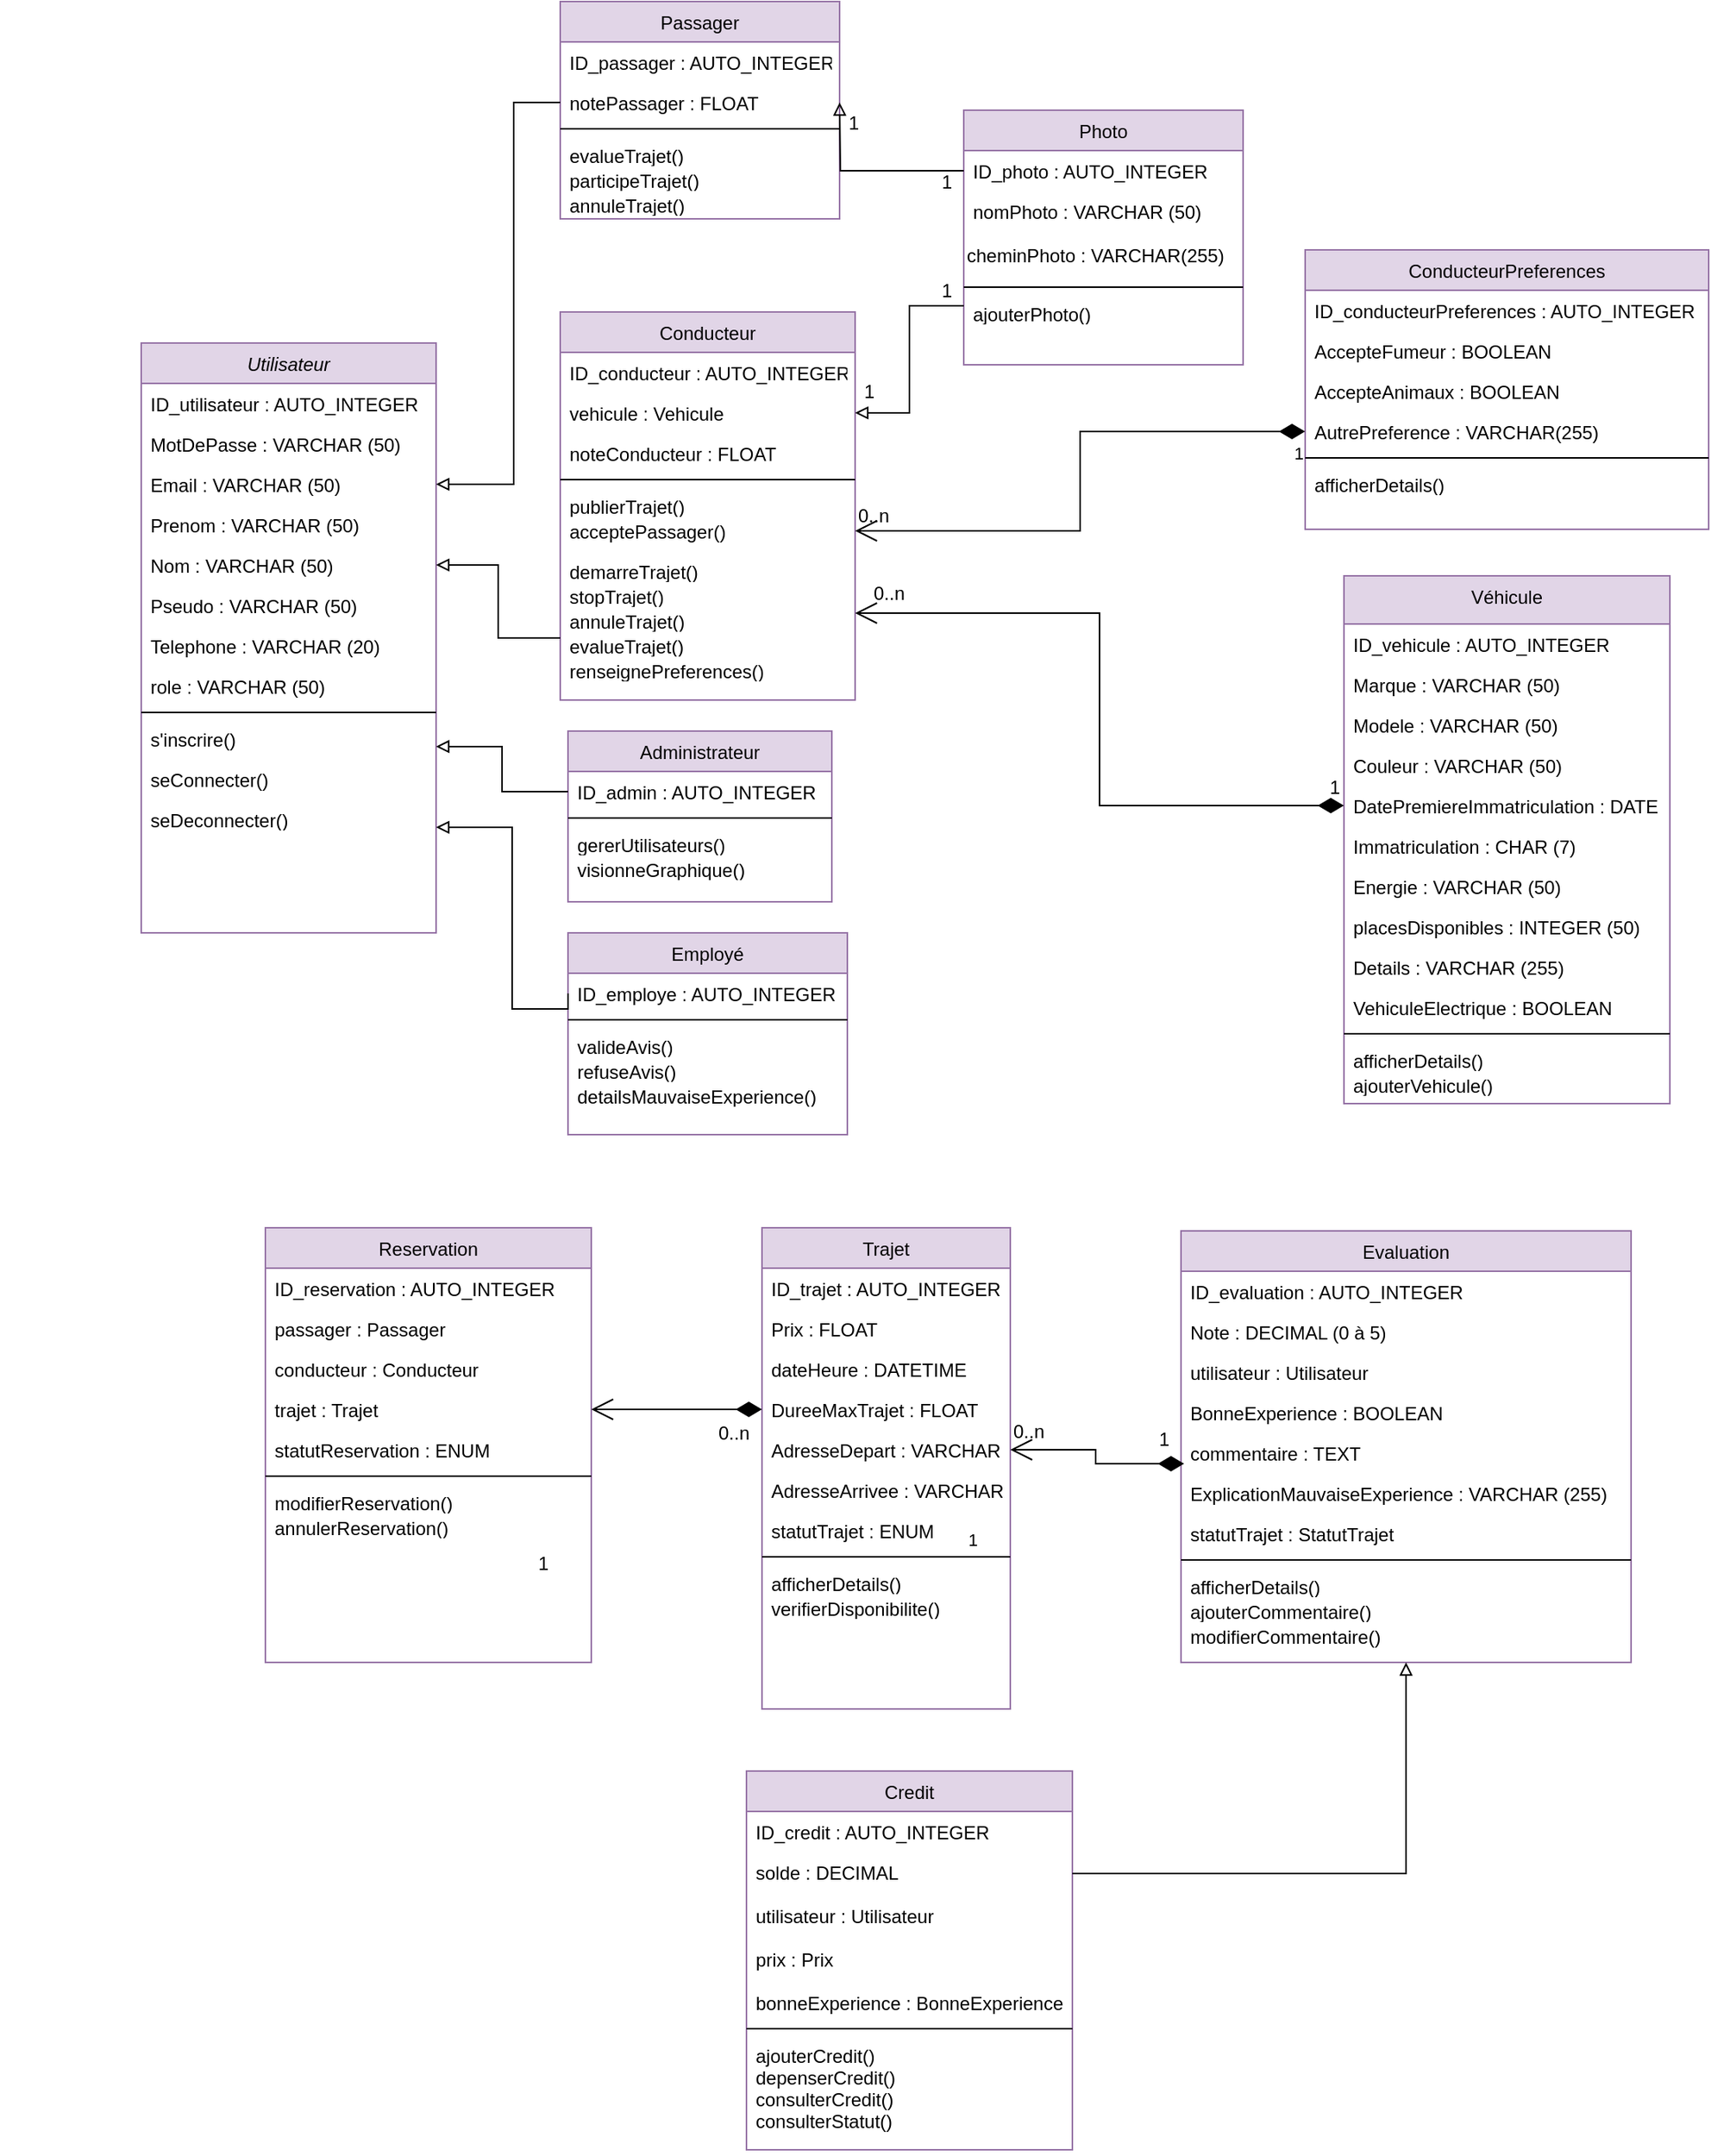 <mxfile version="24.8.4">
  <diagram id="C5RBs43oDa-KdzZeNtuy" name="Page-1">
    <mxGraphModel dx="2295" dy="983" grid="1" gridSize="10" guides="1" tooltips="1" connect="1" arrows="1" fold="1" page="1" pageScale="1" pageWidth="827" pageHeight="1169" math="0" shadow="0">
      <root>
        <mxCell id="WIyWlLk6GJQsqaUBKTNV-0" />
        <mxCell id="WIyWlLk6GJQsqaUBKTNV-1" parent="WIyWlLk6GJQsqaUBKTNV-0" />
        <mxCell id="QF7G1RrjF4Ieo6e-auzy-0" value="Utilisateur" style="swimlane;fontStyle=2;align=center;verticalAlign=top;childLayout=stackLayout;horizontal=1;startSize=26;horizontalStack=0;resizeParent=1;resizeLast=0;collapsible=1;marginBottom=0;rounded=0;shadow=0;strokeWidth=1;labelBackgroundColor=none;labelBorderColor=none;fillColor=#e1d5e7;strokeColor=#9673a6;" parent="WIyWlLk6GJQsqaUBKTNV-1" vertex="1">
          <mxGeometry x="30" y="350" width="190" height="380" as="geometry">
            <mxRectangle x="230" y="140" width="160" height="26" as="alternateBounds" />
          </mxGeometry>
        </mxCell>
        <mxCell id="QF7G1RrjF4Ieo6e-auzy-1" value="ID_utilisateur : AUTO_INTEGER" style="text;align=left;verticalAlign=top;spacingLeft=4;spacingRight=4;overflow=hidden;rotatable=0;points=[[0,0.5],[1,0.5]];portConstraint=eastwest;labelBackgroundColor=none;labelBorderColor=none;" parent="QF7G1RrjF4Ieo6e-auzy-0" vertex="1">
          <mxGeometry y="26" width="190" height="26" as="geometry" />
        </mxCell>
        <mxCell id="QF7G1RrjF4Ieo6e-auzy-2" value="MotDePasse : VARCHAR (50)" style="text;align=left;verticalAlign=top;spacingLeft=4;spacingRight=4;overflow=hidden;rotatable=0;points=[[0,0.5],[1,0.5]];portConstraint=eastwest;rounded=0;shadow=0;html=0;labelBackgroundColor=none;labelBorderColor=none;" parent="QF7G1RrjF4Ieo6e-auzy-0" vertex="1">
          <mxGeometry y="52" width="190" height="26" as="geometry" />
        </mxCell>
        <mxCell id="QF7G1RrjF4Ieo6e-auzy-3" value="Email : VARCHAR (50)" style="text;align=left;verticalAlign=top;spacingLeft=4;spacingRight=4;overflow=hidden;rotatable=0;points=[[0,0.5],[1,0.5]];portConstraint=eastwest;rounded=0;shadow=0;html=0;labelBackgroundColor=none;labelBorderColor=none;" parent="QF7G1RrjF4Ieo6e-auzy-0" vertex="1">
          <mxGeometry y="78" width="190" height="26" as="geometry" />
        </mxCell>
        <mxCell id="QF7G1RrjF4Ieo6e-auzy-4" value="Prenom : VARCHAR (50)" style="text;align=left;verticalAlign=top;spacingLeft=4;spacingRight=4;overflow=hidden;rotatable=0;points=[[0,0.5],[1,0.5]];portConstraint=eastwest;rounded=0;shadow=0;html=0;labelBackgroundColor=none;labelBorderColor=none;" parent="QF7G1RrjF4Ieo6e-auzy-0" vertex="1">
          <mxGeometry y="104" width="190" height="26" as="geometry" />
        </mxCell>
        <mxCell id="QF7G1RrjF4Ieo6e-auzy-5" value="Nom : VARCHAR (50)" style="text;align=left;verticalAlign=top;spacingLeft=4;spacingRight=4;overflow=hidden;rotatable=0;points=[[0,0.5],[1,0.5]];portConstraint=eastwest;rounded=0;shadow=0;html=0;labelBackgroundColor=none;labelBorderColor=none;" parent="QF7G1RrjF4Ieo6e-auzy-0" vertex="1">
          <mxGeometry y="130" width="190" height="26" as="geometry" />
        </mxCell>
        <mxCell id="QF7G1RrjF4Ieo6e-auzy-6" value="Pseudo : VARCHAR (50)" style="text;align=left;verticalAlign=top;spacingLeft=4;spacingRight=4;overflow=hidden;rotatable=0;points=[[0,0.5],[1,0.5]];portConstraint=eastwest;rounded=0;shadow=0;html=0;labelBackgroundColor=none;labelBorderColor=none;" parent="QF7G1RrjF4Ieo6e-auzy-0" vertex="1">
          <mxGeometry y="156" width="190" height="26" as="geometry" />
        </mxCell>
        <mxCell id="QF7G1RrjF4Ieo6e-auzy-7" value="Telephone : VARCHAR (20)" style="text;align=left;verticalAlign=top;spacingLeft=4;spacingRight=4;overflow=hidden;rotatable=0;points=[[0,0.5],[1,0.5]];portConstraint=eastwest;rounded=0;shadow=0;html=0;labelBackgroundColor=none;labelBorderColor=none;" parent="QF7G1RrjF4Ieo6e-auzy-0" vertex="1">
          <mxGeometry y="182" width="190" height="26" as="geometry" />
        </mxCell>
        <mxCell id="QF7G1RrjF4Ieo6e-auzy-11" value="role : VARCHAR (50) " style="text;align=left;verticalAlign=top;spacingLeft=4;spacingRight=4;overflow=hidden;rotatable=0;points=[[0,0.5],[1,0.5]];portConstraint=eastwest;rounded=0;shadow=0;html=0;labelBackgroundColor=none;labelBorderColor=none;" parent="QF7G1RrjF4Ieo6e-auzy-0" vertex="1">
          <mxGeometry y="208" width="190" height="26" as="geometry" />
        </mxCell>
        <mxCell id="QF7G1RrjF4Ieo6e-auzy-13" value="" style="line;html=1;strokeWidth=1;align=left;verticalAlign=middle;spacingTop=-1;spacingLeft=3;spacingRight=3;rotatable=0;labelPosition=right;points=[];portConstraint=eastwest;labelBackgroundColor=none;labelBorderColor=none;" parent="QF7G1RrjF4Ieo6e-auzy-0" vertex="1">
          <mxGeometry y="234" width="190" height="8" as="geometry" />
        </mxCell>
        <mxCell id="QF7G1RrjF4Ieo6e-auzy-14" value="s&#39;inscrire()" style="text;align=left;verticalAlign=top;spacingLeft=4;spacingRight=4;overflow=hidden;rotatable=0;points=[[0,0.5],[1,0.5]];portConstraint=eastwest;rounded=0;shadow=0;html=0;labelBackgroundColor=none;labelBorderColor=none;" parent="QF7G1RrjF4Ieo6e-auzy-0" vertex="1">
          <mxGeometry y="242" width="190" height="26" as="geometry" />
        </mxCell>
        <mxCell id="QF7G1RrjF4Ieo6e-auzy-15" value="seConnecter()" style="text;align=left;verticalAlign=top;spacingLeft=4;spacingRight=4;overflow=hidden;rotatable=0;points=[[0,0.5],[1,0.5]];portConstraint=eastwest;rounded=0;shadow=0;html=0;labelBackgroundColor=none;labelBorderColor=none;" parent="QF7G1RrjF4Ieo6e-auzy-0" vertex="1">
          <mxGeometry y="268" width="190" height="26" as="geometry" />
        </mxCell>
        <mxCell id="QF7G1RrjF4Ieo6e-auzy-16" value="seDeconnecter()" style="text;align=left;verticalAlign=top;spacingLeft=4;spacingRight=4;overflow=hidden;rotatable=0;points=[[0,0.5],[1,0.5]];portConstraint=eastwest;rounded=0;shadow=0;html=0;labelBackgroundColor=none;labelBorderColor=none;" parent="QF7G1RrjF4Ieo6e-auzy-0" vertex="1">
          <mxGeometry y="294" width="190" height="16" as="geometry" />
        </mxCell>
        <mxCell id="QF7G1RrjF4Ieo6e-auzy-18" value="ConducteurPreferences" style="swimlane;fontStyle=0;align=center;verticalAlign=top;childLayout=stackLayout;horizontal=1;startSize=26;horizontalStack=0;resizeParent=1;resizeLast=0;collapsible=1;marginBottom=0;rounded=0;shadow=0;strokeWidth=1;labelBackgroundColor=none;labelBorderColor=none;fillColor=#e1d5e7;strokeColor=#9673a6;" parent="WIyWlLk6GJQsqaUBKTNV-1" vertex="1">
          <mxGeometry x="780" y="290" width="260" height="180" as="geometry">
            <mxRectangle x="130" y="380" width="160" height="26" as="alternateBounds" />
          </mxGeometry>
        </mxCell>
        <mxCell id="QF7G1RrjF4Ieo6e-auzy-19" value="ID_conducteurPreferences : AUTO_INTEGER" style="text;align=left;verticalAlign=top;spacingLeft=4;spacingRight=4;overflow=hidden;rotatable=0;points=[[0,0.5],[1,0.5]];portConstraint=eastwest;labelBackgroundColor=none;labelBorderColor=none;" parent="QF7G1RrjF4Ieo6e-auzy-18" vertex="1">
          <mxGeometry y="26" width="260" height="26" as="geometry" />
        </mxCell>
        <mxCell id="QF7G1RrjF4Ieo6e-auzy-20" value="AccepteFumeur : BOOLEAN" style="text;align=left;verticalAlign=top;spacingLeft=4;spacingRight=4;overflow=hidden;rotatable=0;points=[[0,0.5],[1,0.5]];portConstraint=eastwest;labelBackgroundColor=none;labelBorderColor=none;" parent="QF7G1RrjF4Ieo6e-auzy-18" vertex="1">
          <mxGeometry y="52" width="260" height="26" as="geometry" />
        </mxCell>
        <mxCell id="QF7G1RrjF4Ieo6e-auzy-21" value="AccepteAnimaux : BOOLEAN" style="text;align=left;verticalAlign=top;spacingLeft=4;spacingRight=4;overflow=hidden;rotatable=0;points=[[0,0.5],[1,0.5]];portConstraint=eastwest;rounded=0;shadow=0;html=0;labelBackgroundColor=none;labelBorderColor=none;" parent="QF7G1RrjF4Ieo6e-auzy-18" vertex="1">
          <mxGeometry y="78" width="260" height="26" as="geometry" />
        </mxCell>
        <mxCell id="QF7G1RrjF4Ieo6e-auzy-22" value="AutrePreference : VARCHAR(255)" style="text;align=left;verticalAlign=top;spacingLeft=4;spacingRight=4;overflow=hidden;rotatable=0;points=[[0,0.5],[1,0.5]];portConstraint=eastwest;rounded=0;shadow=0;html=0;labelBackgroundColor=none;labelBorderColor=none;" parent="QF7G1RrjF4Ieo6e-auzy-18" vertex="1">
          <mxGeometry y="104" width="260" height="26" as="geometry" />
        </mxCell>
        <mxCell id="QF7G1RrjF4Ieo6e-auzy-23" value="" style="line;html=1;strokeWidth=1;align=left;verticalAlign=middle;spacingTop=-1;spacingLeft=3;spacingRight=3;rotatable=0;labelPosition=right;points=[];portConstraint=eastwest;labelBackgroundColor=none;labelBorderColor=none;" parent="QF7G1RrjF4Ieo6e-auzy-18" vertex="1">
          <mxGeometry y="130" width="260" height="8" as="geometry" />
        </mxCell>
        <mxCell id="QF7G1RrjF4Ieo6e-auzy-24" value="afficherDetails()" style="text;align=left;verticalAlign=top;spacingLeft=4;spacingRight=4;overflow=hidden;rotatable=0;points=[[0,0.5],[1,0.5]];portConstraint=eastwest;rounded=0;shadow=0;html=0;labelBackgroundColor=none;labelBorderColor=none;" parent="QF7G1RrjF4Ieo6e-auzy-18" vertex="1">
          <mxGeometry y="138" width="260" height="16" as="geometry" />
        </mxCell>
        <mxCell id="QF7G1RrjF4Ieo6e-auzy-33" value="Trajet" style="swimlane;fontStyle=0;align=center;verticalAlign=top;childLayout=stackLayout;horizontal=1;startSize=26;horizontalStack=0;resizeParent=1;resizeLast=0;collapsible=1;marginBottom=0;rounded=0;shadow=0;strokeWidth=1;labelBackgroundColor=none;labelBorderColor=none;fillColor=#e1d5e7;strokeColor=#9673a6;" parent="WIyWlLk6GJQsqaUBKTNV-1" vertex="1">
          <mxGeometry x="430" y="920" width="160" height="310" as="geometry">
            <mxRectangle x="550" y="140" width="160" height="26" as="alternateBounds" />
          </mxGeometry>
        </mxCell>
        <mxCell id="QF7G1RrjF4Ieo6e-auzy-34" value="ID_trajet : AUTO_INTEGER" style="text;align=left;verticalAlign=top;spacingLeft=4;spacingRight=4;overflow=hidden;rotatable=0;points=[[0,0.5],[1,0.5]];portConstraint=eastwest;labelBackgroundColor=none;labelBorderColor=none;" parent="QF7G1RrjF4Ieo6e-auzy-33" vertex="1">
          <mxGeometry y="26" width="160" height="26" as="geometry" />
        </mxCell>
        <mxCell id="QF7G1RrjF4Ieo6e-auzy-35" value="Prix : FLOAT" style="text;align=left;verticalAlign=top;spacingLeft=4;spacingRight=4;overflow=hidden;rotatable=0;points=[[0,0.5],[1,0.5]];portConstraint=eastwest;rounded=0;shadow=0;html=0;labelBackgroundColor=none;labelBorderColor=none;" parent="QF7G1RrjF4Ieo6e-auzy-33" vertex="1">
          <mxGeometry y="52" width="160" height="26" as="geometry" />
        </mxCell>
        <mxCell id="QF7G1RrjF4Ieo6e-auzy-36" value="dateHeure : DATETIME" style="text;align=left;verticalAlign=top;spacingLeft=4;spacingRight=4;overflow=hidden;rotatable=0;points=[[0,0.5],[1,0.5]];portConstraint=eastwest;rounded=0;shadow=0;html=0;labelBackgroundColor=none;labelBorderColor=none;" parent="QF7G1RrjF4Ieo6e-auzy-33" vertex="1">
          <mxGeometry y="78" width="160" height="26" as="geometry" />
        </mxCell>
        <mxCell id="QF7G1RrjF4Ieo6e-auzy-39" value="DureeMaxTrajet : FLOAT" style="text;align=left;verticalAlign=top;spacingLeft=4;spacingRight=4;overflow=hidden;rotatable=0;points=[[0,0.5],[1,0.5]];portConstraint=eastwest;rounded=0;shadow=0;html=0;labelBackgroundColor=none;labelBorderColor=none;" parent="QF7G1RrjF4Ieo6e-auzy-33" vertex="1">
          <mxGeometry y="104" width="160" height="26" as="geometry" />
        </mxCell>
        <mxCell id="QF7G1RrjF4Ieo6e-auzy-40" value="AdresseDepart : VARCHAR (50)" style="text;align=left;verticalAlign=top;spacingLeft=4;spacingRight=4;overflow=hidden;rotatable=0;points=[[0,0.5],[1,0.5]];portConstraint=eastwest;rounded=0;shadow=0;html=0;labelBackgroundColor=none;labelBorderColor=none;" parent="QF7G1RrjF4Ieo6e-auzy-33" vertex="1">
          <mxGeometry y="130" width="160" height="26" as="geometry" />
        </mxCell>
        <mxCell id="QF7G1RrjF4Ieo6e-auzy-41" value="AdresseArrivee : VARCHAR (50)" style="text;align=left;verticalAlign=top;spacingLeft=4;spacingRight=4;overflow=hidden;rotatable=0;points=[[0,0.5],[1,0.5]];portConstraint=eastwest;rounded=0;shadow=0;html=0;labelBackgroundColor=none;labelBorderColor=none;" parent="QF7G1RrjF4Ieo6e-auzy-33" vertex="1">
          <mxGeometry y="156" width="160" height="26" as="geometry" />
        </mxCell>
        <mxCell id="QF7G1RrjF4Ieo6e-auzy-193" value="statutTrajet : ENUM" style="text;align=left;verticalAlign=top;spacingLeft=4;spacingRight=4;overflow=hidden;rotatable=0;points=[[0,0.5],[1,0.5]];portConstraint=eastwest;rounded=0;shadow=0;html=0;labelBackgroundColor=none;labelBorderColor=none;" parent="QF7G1RrjF4Ieo6e-auzy-33" vertex="1">
          <mxGeometry y="182" width="160" height="26" as="geometry" />
        </mxCell>
        <mxCell id="QF7G1RrjF4Ieo6e-auzy-42" value="" style="line;html=1;strokeWidth=1;align=left;verticalAlign=middle;spacingTop=-1;spacingLeft=3;spacingRight=3;rotatable=0;labelPosition=right;points=[];portConstraint=eastwest;labelBackgroundColor=none;labelBorderColor=none;" parent="QF7G1RrjF4Ieo6e-auzy-33" vertex="1">
          <mxGeometry y="208" width="160" height="8" as="geometry" />
        </mxCell>
        <mxCell id="QF7G1RrjF4Ieo6e-auzy-43" value="afficherDetails()" style="text;align=left;verticalAlign=top;spacingLeft=4;spacingRight=4;overflow=hidden;rotatable=0;points=[[0,0.5],[1,0.5]];portConstraint=eastwest;rounded=0;shadow=0;html=0;labelBackgroundColor=none;labelBorderColor=none;" parent="QF7G1RrjF4Ieo6e-auzy-33" vertex="1">
          <mxGeometry y="216" width="160" height="16" as="geometry" />
        </mxCell>
        <mxCell id="QF7G1RrjF4Ieo6e-auzy-140" value="verifierDisponibilite()" style="text;align=left;verticalAlign=top;spacingLeft=4;spacingRight=4;overflow=hidden;rotatable=0;points=[[0,0.5],[1,0.5]];portConstraint=eastwest;rounded=0;shadow=0;html=0;labelBackgroundColor=none;labelBorderColor=none;" parent="QF7G1RrjF4Ieo6e-auzy-33" vertex="1">
          <mxGeometry y="232" width="160" height="16" as="geometry" />
        </mxCell>
        <mxCell id="QF7G1RrjF4Ieo6e-auzy-44" value="Véhicule" style="swimlane;fontStyle=0;align=center;verticalAlign=top;childLayout=stackLayout;horizontal=1;startSize=31;horizontalStack=0;resizeParent=1;resizeLast=0;collapsible=1;marginBottom=0;rounded=0;shadow=0;strokeWidth=1;labelBackgroundColor=none;labelBorderColor=none;fillColor=#e1d5e7;strokeColor=#9673a6;" parent="WIyWlLk6GJQsqaUBKTNV-1" vertex="1">
          <mxGeometry x="805" y="500" width="210" height="340" as="geometry">
            <mxRectangle x="550" y="140" width="160" height="26" as="alternateBounds" />
          </mxGeometry>
        </mxCell>
        <mxCell id="QF7G1RrjF4Ieo6e-auzy-45" value="ID_vehicule : AUTO_INTEGER " style="text;align=left;verticalAlign=top;spacingLeft=4;spacingRight=4;overflow=hidden;rotatable=0;points=[[0,0.5],[1,0.5]];portConstraint=eastwest;labelBackgroundColor=none;labelBorderColor=none;" parent="QF7G1RrjF4Ieo6e-auzy-44" vertex="1">
          <mxGeometry y="31" width="210" height="26" as="geometry" />
        </mxCell>
        <mxCell id="QF7G1RrjF4Ieo6e-auzy-46" value="Marque : VARCHAR (50)" style="text;align=left;verticalAlign=top;spacingLeft=4;spacingRight=4;overflow=hidden;rotatable=0;points=[[0,0.5],[1,0.5]];portConstraint=eastwest;rounded=0;shadow=0;html=0;labelBackgroundColor=none;labelBorderColor=none;" parent="QF7G1RrjF4Ieo6e-auzy-44" vertex="1">
          <mxGeometry y="57" width="210" height="26" as="geometry" />
        </mxCell>
        <mxCell id="QF7G1RrjF4Ieo6e-auzy-47" value="Modele : VARCHAR (50)" style="text;align=left;verticalAlign=top;spacingLeft=4;spacingRight=4;overflow=hidden;rotatable=0;points=[[0,0.5],[1,0.5]];portConstraint=eastwest;rounded=0;shadow=0;html=0;labelBackgroundColor=none;labelBorderColor=none;" parent="QF7G1RrjF4Ieo6e-auzy-44" vertex="1">
          <mxGeometry y="83" width="210" height="26" as="geometry" />
        </mxCell>
        <mxCell id="QF7G1RrjF4Ieo6e-auzy-48" value="Couleur : VARCHAR (50)" style="text;align=left;verticalAlign=top;spacingLeft=4;spacingRight=4;overflow=hidden;rotatable=0;points=[[0,0.5],[1,0.5]];portConstraint=eastwest;rounded=0;shadow=0;html=0;labelBackgroundColor=none;labelBorderColor=none;" parent="QF7G1RrjF4Ieo6e-auzy-44" vertex="1">
          <mxGeometry y="109" width="210" height="26" as="geometry" />
        </mxCell>
        <mxCell id="QF7G1RrjF4Ieo6e-auzy-49" value="DatePremiereImmatriculation : DATE" style="text;align=left;verticalAlign=top;spacingLeft=4;spacingRight=4;overflow=hidden;rotatable=0;points=[[0,0.5],[1,0.5]];portConstraint=eastwest;rounded=0;shadow=0;html=0;labelBackgroundColor=none;labelBorderColor=none;" parent="QF7G1RrjF4Ieo6e-auzy-44" vertex="1">
          <mxGeometry y="135" width="210" height="26" as="geometry" />
        </mxCell>
        <mxCell id="QF7G1RrjF4Ieo6e-auzy-50" value="Immatriculation : CHAR (7)" style="text;align=left;verticalAlign=top;spacingLeft=4;spacingRight=4;overflow=hidden;rotatable=0;points=[[0,0.5],[1,0.5]];portConstraint=eastwest;rounded=0;shadow=0;html=0;labelBackgroundColor=none;labelBorderColor=none;" parent="QF7G1RrjF4Ieo6e-auzy-44" vertex="1">
          <mxGeometry y="161" width="210" height="26" as="geometry" />
        </mxCell>
        <mxCell id="QF7G1RrjF4Ieo6e-auzy-51" value="Energie : VARCHAR (50)" style="text;align=left;verticalAlign=top;spacingLeft=4;spacingRight=4;overflow=hidden;rotatable=0;points=[[0,0.5],[1,0.5]];portConstraint=eastwest;rounded=0;shadow=0;html=0;labelBackgroundColor=none;labelBorderColor=none;" parent="QF7G1RrjF4Ieo6e-auzy-44" vertex="1">
          <mxGeometry y="187" width="210" height="26" as="geometry" />
        </mxCell>
        <mxCell id="QF7G1RrjF4Ieo6e-auzy-52" value="placesDisponibles : INTEGER (50)" style="text;align=left;verticalAlign=top;spacingLeft=4;spacingRight=4;overflow=hidden;rotatable=0;points=[[0,0.5],[1,0.5]];portConstraint=eastwest;rounded=0;shadow=0;html=0;labelBackgroundColor=none;labelBorderColor=none;" parent="QF7G1RrjF4Ieo6e-auzy-44" vertex="1">
          <mxGeometry y="213" width="210" height="26" as="geometry" />
        </mxCell>
        <mxCell id="QF7G1RrjF4Ieo6e-auzy-53" value="Details : VARCHAR (255)" style="text;align=left;verticalAlign=top;spacingLeft=4;spacingRight=4;overflow=hidden;rotatable=0;points=[[0,0.5],[1,0.5]];portConstraint=eastwest;rounded=0;shadow=0;html=0;labelBackgroundColor=none;labelBorderColor=none;" parent="QF7G1RrjF4Ieo6e-auzy-44" vertex="1">
          <mxGeometry y="239" width="210" height="26" as="geometry" />
        </mxCell>
        <mxCell id="QF7G1RrjF4Ieo6e-auzy-54" value="VehiculeElectrique : BOOLEAN" style="text;align=left;verticalAlign=top;spacingLeft=4;spacingRight=4;overflow=hidden;rotatable=0;points=[[0,0.5],[1,0.5]];portConstraint=eastwest;rounded=0;shadow=0;html=0;labelBackgroundColor=none;labelBorderColor=none;" parent="QF7G1RrjF4Ieo6e-auzy-44" vertex="1">
          <mxGeometry y="265" width="210" height="26" as="geometry" />
        </mxCell>
        <mxCell id="QF7G1RrjF4Ieo6e-auzy-55" value="" style="line;html=1;strokeWidth=1;align=left;verticalAlign=middle;spacingTop=-1;spacingLeft=3;spacingRight=3;rotatable=0;labelPosition=right;points=[];portConstraint=eastwest;labelBackgroundColor=none;labelBorderColor=none;" parent="QF7G1RrjF4Ieo6e-auzy-44" vertex="1">
          <mxGeometry y="291" width="210" height="8" as="geometry" />
        </mxCell>
        <mxCell id="QF7G1RrjF4Ieo6e-auzy-56" value="afficherDetails()" style="text;align=left;verticalAlign=top;spacingLeft=4;spacingRight=4;overflow=hidden;rotatable=0;points=[[0,0.5],[1,0.5]];portConstraint=eastwest;rounded=0;shadow=0;html=0;labelBackgroundColor=none;labelBorderColor=none;" parent="QF7G1RrjF4Ieo6e-auzy-44" vertex="1">
          <mxGeometry y="299" width="210" height="16" as="geometry" />
        </mxCell>
        <mxCell id="QF7G1RrjF4Ieo6e-auzy-139" value="ajouterVehicule()" style="text;align=left;verticalAlign=top;spacingLeft=4;spacingRight=4;overflow=hidden;rotatable=0;points=[[0,0.5],[1,0.5]];portConstraint=eastwest;rounded=0;shadow=0;html=0;labelBackgroundColor=none;labelBorderColor=none;" parent="QF7G1RrjF4Ieo6e-auzy-44" vertex="1">
          <mxGeometry y="315" width="210" height="16" as="geometry" />
        </mxCell>
        <mxCell id="QF7G1RrjF4Ieo6e-auzy-65" value="Evaluation" style="swimlane;fontStyle=0;align=center;verticalAlign=top;childLayout=stackLayout;horizontal=1;startSize=26;horizontalStack=0;resizeParent=1;resizeLast=0;collapsible=1;marginBottom=0;rounded=0;shadow=0;strokeWidth=1;labelBackgroundColor=none;labelBorderColor=none;fillColor=#e1d5e7;strokeColor=#9673a6;" parent="WIyWlLk6GJQsqaUBKTNV-1" vertex="1">
          <mxGeometry x="700" y="922" width="290" height="278" as="geometry">
            <mxRectangle x="130" y="380" width="160" height="26" as="alternateBounds" />
          </mxGeometry>
        </mxCell>
        <mxCell id="QF7G1RrjF4Ieo6e-auzy-66" value="ID_evaluation : AUTO_INTEGER" style="text;align=left;verticalAlign=top;spacingLeft=4;spacingRight=4;overflow=hidden;rotatable=0;points=[[0,0.5],[1,0.5]];portConstraint=eastwest;labelBackgroundColor=none;labelBorderColor=none;" parent="QF7G1RrjF4Ieo6e-auzy-65" vertex="1">
          <mxGeometry y="26" width="290" height="26" as="geometry" />
        </mxCell>
        <mxCell id="QF7G1RrjF4Ieo6e-auzy-67" value="Note : DECIMAL (0 à 5)" style="text;align=left;verticalAlign=top;spacingLeft=4;spacingRight=4;overflow=hidden;rotatable=0;points=[[0,0.5],[1,0.5]];portConstraint=eastwest;rounded=0;shadow=0;html=0;labelBackgroundColor=none;labelBorderColor=none;" parent="QF7G1RrjF4Ieo6e-auzy-65" vertex="1">
          <mxGeometry y="52" width="290" height="26" as="geometry" />
        </mxCell>
        <mxCell id="QF7G1RrjF4Ieo6e-auzy-168" value="utilisateur : Utilisateur" style="text;align=left;verticalAlign=top;spacingLeft=4;spacingRight=4;overflow=hidden;rotatable=0;points=[[0,0.5],[1,0.5]];portConstraint=eastwest;rounded=0;shadow=0;html=0;labelBackgroundColor=none;labelBorderColor=none;" parent="QF7G1RrjF4Ieo6e-auzy-65" vertex="1">
          <mxGeometry y="78" width="290" height="26" as="geometry" />
        </mxCell>
        <mxCell id="QF7G1RrjF4Ieo6e-auzy-68" value="BonneExperience : BOOLEAN " style="text;align=left;verticalAlign=top;spacingLeft=4;spacingRight=4;overflow=hidden;rotatable=0;points=[[0,0.5],[1,0.5]];portConstraint=eastwest;rounded=0;shadow=0;html=0;labelBackgroundColor=none;labelBorderColor=none;" parent="QF7G1RrjF4Ieo6e-auzy-65" vertex="1">
          <mxGeometry y="104" width="290" height="26" as="geometry" />
        </mxCell>
        <mxCell id="QF7G1RrjF4Ieo6e-auzy-69" value="commentaire : TEXT " style="text;align=left;verticalAlign=top;spacingLeft=4;spacingRight=4;overflow=hidden;rotatable=0;points=[[0,0.5],[1,0.5]];portConstraint=eastwest;rounded=0;shadow=0;html=0;labelBackgroundColor=none;labelBorderColor=none;" parent="QF7G1RrjF4Ieo6e-auzy-65" vertex="1">
          <mxGeometry y="130" width="290" height="26" as="geometry" />
        </mxCell>
        <mxCell id="QF7G1RrjF4Ieo6e-auzy-70" value="ExplicationMauvaiseExperience : VARCHAR (255) " style="text;align=left;verticalAlign=top;spacingLeft=4;spacingRight=4;overflow=hidden;rotatable=0;points=[[0,0.5],[1,0.5]];portConstraint=eastwest;rounded=0;shadow=0;html=0;labelBackgroundColor=none;labelBorderColor=none;" parent="QF7G1RrjF4Ieo6e-auzy-65" vertex="1">
          <mxGeometry y="156" width="290" height="26" as="geometry" />
        </mxCell>
        <mxCell id="QF7G1RrjF4Ieo6e-auzy-169" value="statutTrajet : StatutTrajet" style="text;align=left;verticalAlign=top;spacingLeft=4;spacingRight=4;overflow=hidden;rotatable=0;points=[[0,0.5],[1,0.5]];portConstraint=eastwest;rounded=0;shadow=0;html=0;labelBackgroundColor=none;labelBorderColor=none;" parent="QF7G1RrjF4Ieo6e-auzy-65" vertex="1">
          <mxGeometry y="182" width="290" height="26" as="geometry" />
        </mxCell>
        <mxCell id="QF7G1RrjF4Ieo6e-auzy-71" value="" style="line;html=1;strokeWidth=1;align=left;verticalAlign=middle;spacingTop=-1;spacingLeft=3;spacingRight=3;rotatable=0;labelPosition=right;points=[];portConstraint=eastwest;labelBackgroundColor=none;labelBorderColor=none;" parent="QF7G1RrjF4Ieo6e-auzy-65" vertex="1">
          <mxGeometry y="208" width="290" height="8" as="geometry" />
        </mxCell>
        <mxCell id="QF7G1RrjF4Ieo6e-auzy-72" value="afficherDetails()" style="text;align=left;verticalAlign=top;spacingLeft=4;spacingRight=4;overflow=hidden;rotatable=0;points=[[0,0.5],[1,0.5]];portConstraint=eastwest;rounded=0;shadow=0;html=0;labelBackgroundColor=none;labelBorderColor=none;" parent="QF7G1RrjF4Ieo6e-auzy-65" vertex="1">
          <mxGeometry y="216" width="290" height="16" as="geometry" />
        </mxCell>
        <mxCell id="QF7G1RrjF4Ieo6e-auzy-170" value="ajouterCommentaire()" style="text;align=left;verticalAlign=top;spacingLeft=4;spacingRight=4;overflow=hidden;rotatable=0;points=[[0,0.5],[1,0.5]];portConstraint=eastwest;rounded=0;shadow=0;html=0;labelBackgroundColor=none;labelBorderColor=none;" parent="QF7G1RrjF4Ieo6e-auzy-65" vertex="1">
          <mxGeometry y="232" width="290" height="16" as="geometry" />
        </mxCell>
        <mxCell id="QF7G1RrjF4Ieo6e-auzy-171" value="modifierCommentaire()" style="text;align=left;verticalAlign=top;spacingLeft=4;spacingRight=4;overflow=hidden;rotatable=0;points=[[0,0.5],[1,0.5]];portConstraint=eastwest;rounded=0;shadow=0;html=0;labelBackgroundColor=none;labelBorderColor=none;" parent="QF7G1RrjF4Ieo6e-auzy-65" vertex="1">
          <mxGeometry y="248" width="290" height="22" as="geometry" />
        </mxCell>
        <mxCell id="QF7G1RrjF4Ieo6e-auzy-73" value="Conducteur" style="swimlane;fontStyle=0;align=center;verticalAlign=top;childLayout=stackLayout;horizontal=1;startSize=26;horizontalStack=0;resizeParent=1;resizeLast=0;collapsible=1;marginBottom=0;rounded=0;shadow=0;strokeWidth=1;labelBackgroundColor=none;labelBorderColor=none;fillColor=#e1d5e7;strokeColor=#9673a6;" parent="WIyWlLk6GJQsqaUBKTNV-1" vertex="1">
          <mxGeometry x="300" y="330" width="190" height="250" as="geometry">
            <mxRectangle x="130" y="380" width="160" height="26" as="alternateBounds" />
          </mxGeometry>
        </mxCell>
        <mxCell id="QF7G1RrjF4Ieo6e-auzy-74" value="ID_conducteur : AUTO_INTEGER" style="text;align=left;verticalAlign=top;spacingLeft=4;spacingRight=4;overflow=hidden;rotatable=0;points=[[0,0.5],[1,0.5]];portConstraint=eastwest;labelBackgroundColor=none;labelBorderColor=none;" parent="QF7G1RrjF4Ieo6e-auzy-73" vertex="1">
          <mxGeometry y="26" width="190" height="26" as="geometry" />
        </mxCell>
        <mxCell id="QF7G1RrjF4Ieo6e-auzy-75" value="vehicule : Vehicule" style="text;align=left;verticalAlign=top;spacingLeft=4;spacingRight=4;overflow=hidden;rotatable=0;points=[[0,0.5],[1,0.5]];portConstraint=eastwest;rounded=0;shadow=0;html=0;labelBackgroundColor=none;labelBorderColor=none;" parent="QF7G1RrjF4Ieo6e-auzy-73" vertex="1">
          <mxGeometry y="52" width="190" height="26" as="geometry" />
        </mxCell>
        <mxCell id="QF7G1RrjF4Ieo6e-auzy-12" value="noteConducteur : FLOAT" style="text;align=left;verticalAlign=top;spacingLeft=4;spacingRight=4;overflow=hidden;rotatable=0;points=[[0,0.5],[1,0.5]];portConstraint=eastwest;rounded=0;shadow=0;html=0;labelBackgroundColor=none;labelBorderColor=none;" parent="QF7G1RrjF4Ieo6e-auzy-73" vertex="1">
          <mxGeometry y="78" width="190" height="26" as="geometry" />
        </mxCell>
        <mxCell id="QF7G1RrjF4Ieo6e-auzy-76" value="" style="line;html=1;strokeWidth=1;align=left;verticalAlign=middle;spacingTop=-1;spacingLeft=3;spacingRight=3;rotatable=0;labelPosition=right;points=[];portConstraint=eastwest;labelBackgroundColor=none;labelBorderColor=none;" parent="QF7G1RrjF4Ieo6e-auzy-73" vertex="1">
          <mxGeometry y="104" width="190" height="8" as="geometry" />
        </mxCell>
        <mxCell id="QF7G1RrjF4Ieo6e-auzy-77" value="publierTrajet()" style="text;align=left;verticalAlign=top;spacingLeft=4;spacingRight=4;overflow=hidden;rotatable=0;points=[[0,0.5],[1,0.5]];portConstraint=eastwest;rounded=0;shadow=0;html=0;labelBackgroundColor=none;labelBorderColor=none;" parent="QF7G1RrjF4Ieo6e-auzy-73" vertex="1">
          <mxGeometry y="112" width="190" height="16" as="geometry" />
        </mxCell>
        <mxCell id="QF7G1RrjF4Ieo6e-auzy-138" value="acceptePassager()" style="text;align=left;verticalAlign=top;spacingLeft=4;spacingRight=4;overflow=hidden;rotatable=0;points=[[0,0.5],[1,0.5]];portConstraint=eastwest;rounded=0;shadow=0;html=0;labelBackgroundColor=none;labelBorderColor=none;" parent="QF7G1RrjF4Ieo6e-auzy-73" vertex="1">
          <mxGeometry y="128" width="190" height="26" as="geometry" />
        </mxCell>
        <mxCell id="QF7G1RrjF4Ieo6e-auzy-78" value="demarreTrajet()" style="text;align=left;verticalAlign=top;spacingLeft=4;spacingRight=4;overflow=hidden;rotatable=0;points=[[0,0.5],[1,0.5]];portConstraint=eastwest;rounded=0;shadow=0;html=0;labelBackgroundColor=none;labelBorderColor=none;" parent="QF7G1RrjF4Ieo6e-auzy-73" vertex="1">
          <mxGeometry y="154" width="190" height="16" as="geometry" />
        </mxCell>
        <mxCell id="QF7G1RrjF4Ieo6e-auzy-79" value="stopTrajet()" style="text;align=left;verticalAlign=top;spacingLeft=4;spacingRight=4;overflow=hidden;rotatable=0;points=[[0,0.5],[1,0.5]];portConstraint=eastwest;rounded=0;shadow=0;html=0;labelBackgroundColor=none;labelBorderColor=none;" parent="QF7G1RrjF4Ieo6e-auzy-73" vertex="1">
          <mxGeometry y="170" width="190" height="16" as="geometry" />
        </mxCell>
        <mxCell id="QF7G1RrjF4Ieo6e-auzy-80" value="annuleTrajet()" style="text;align=left;verticalAlign=top;spacingLeft=4;spacingRight=4;overflow=hidden;rotatable=0;points=[[0,0.5],[1,0.5]];portConstraint=eastwest;rounded=0;shadow=0;html=0;labelBackgroundColor=none;labelBorderColor=none;" parent="QF7G1RrjF4Ieo6e-auzy-73" vertex="1">
          <mxGeometry y="186" width="190" height="16" as="geometry" />
        </mxCell>
        <mxCell id="QF7G1RrjF4Ieo6e-auzy-81" value="evalueTrajet()" style="text;align=left;verticalAlign=top;spacingLeft=4;spacingRight=4;overflow=hidden;rotatable=0;points=[[0,0.5],[1,0.5]];portConstraint=eastwest;rounded=0;shadow=0;html=0;labelBackgroundColor=none;labelBorderColor=none;" parent="QF7G1RrjF4Ieo6e-auzy-73" vertex="1">
          <mxGeometry y="202" width="190" height="16" as="geometry" />
        </mxCell>
        <mxCell id="QF7G1RrjF4Ieo6e-auzy-82" value="renseignePreferences()" style="text;align=left;verticalAlign=top;spacingLeft=4;spacingRight=4;overflow=hidden;rotatable=0;points=[[0,0.5],[1,0.5]];portConstraint=eastwest;rounded=0;shadow=0;html=0;labelBackgroundColor=none;labelBorderColor=none;" parent="QF7G1RrjF4Ieo6e-auzy-73" vertex="1">
          <mxGeometry y="218" width="190" height="16" as="geometry" />
        </mxCell>
        <mxCell id="QF7G1RrjF4Ieo6e-auzy-89" value="Employé" style="swimlane;fontStyle=0;align=center;verticalAlign=top;childLayout=stackLayout;horizontal=1;startSize=26;horizontalStack=0;resizeParent=1;resizeLast=0;collapsible=1;marginBottom=0;rounded=0;shadow=0;strokeWidth=1;labelBackgroundColor=none;labelBorderColor=none;fillColor=#e1d5e7;strokeColor=#9673a6;" parent="WIyWlLk6GJQsqaUBKTNV-1" vertex="1">
          <mxGeometry x="305" y="730" width="180" height="130" as="geometry">
            <mxRectangle x="130" y="380" width="160" height="26" as="alternateBounds" />
          </mxGeometry>
        </mxCell>
        <mxCell id="QF7G1RrjF4Ieo6e-auzy-90" value="ID_employe : AUTO_INTEGER" style="text;align=left;verticalAlign=top;spacingLeft=4;spacingRight=4;overflow=hidden;rotatable=0;points=[[0,0.5],[1,0.5]];portConstraint=eastwest;labelBackgroundColor=none;labelBorderColor=none;" parent="QF7G1RrjF4Ieo6e-auzy-89" vertex="1">
          <mxGeometry y="26" width="180" height="26" as="geometry" />
        </mxCell>
        <mxCell id="QF7G1RrjF4Ieo6e-auzy-92" value="" style="line;html=1;strokeWidth=1;align=left;verticalAlign=middle;spacingTop=-1;spacingLeft=3;spacingRight=3;rotatable=0;labelPosition=right;points=[];portConstraint=eastwest;labelBackgroundColor=none;labelBorderColor=none;" parent="QF7G1RrjF4Ieo6e-auzy-89" vertex="1">
          <mxGeometry y="52" width="180" height="8" as="geometry" />
        </mxCell>
        <mxCell id="QF7G1RrjF4Ieo6e-auzy-93" value="valideAvis()" style="text;align=left;verticalAlign=top;spacingLeft=4;spacingRight=4;overflow=hidden;rotatable=0;points=[[0,0.5],[1,0.5]];portConstraint=eastwest;rounded=0;shadow=0;html=0;labelBackgroundColor=none;labelBorderColor=none;" parent="QF7G1RrjF4Ieo6e-auzy-89" vertex="1">
          <mxGeometry y="60" width="180" height="16" as="geometry" />
        </mxCell>
        <mxCell id="QF7G1RrjF4Ieo6e-auzy-94" value="refuseAvis()" style="text;align=left;verticalAlign=top;spacingLeft=4;spacingRight=4;overflow=hidden;rotatable=0;points=[[0,0.5],[1,0.5]];portConstraint=eastwest;rounded=0;shadow=0;html=0;labelBackgroundColor=none;labelBorderColor=none;" parent="QF7G1RrjF4Ieo6e-auzy-89" vertex="1">
          <mxGeometry y="76" width="180" height="16" as="geometry" />
        </mxCell>
        <mxCell id="QF7G1RrjF4Ieo6e-auzy-95" value="detailsMauvaiseExperience()" style="text;align=left;verticalAlign=top;spacingLeft=4;spacingRight=4;overflow=hidden;rotatable=0;points=[[0,0.5],[1,0.5]];portConstraint=eastwest;rounded=0;shadow=0;html=0;labelBackgroundColor=none;labelBorderColor=none;" parent="QF7G1RrjF4Ieo6e-auzy-89" vertex="1">
          <mxGeometry y="92" width="180" height="16" as="geometry" />
        </mxCell>
        <mxCell id="QF7G1RrjF4Ieo6e-auzy-96" value="Passager" style="swimlane;fontStyle=0;align=center;verticalAlign=top;childLayout=stackLayout;horizontal=1;startSize=26;horizontalStack=0;resizeParent=1;resizeLast=0;collapsible=1;marginBottom=0;rounded=0;shadow=0;strokeWidth=1;labelBackgroundColor=none;labelBorderColor=none;fillColor=#e1d5e7;strokeColor=#9673a6;" parent="WIyWlLk6GJQsqaUBKTNV-1" vertex="1">
          <mxGeometry x="300" y="130" width="180" height="140" as="geometry">
            <mxRectangle x="130" y="380" width="160" height="26" as="alternateBounds" />
          </mxGeometry>
        </mxCell>
        <mxCell id="QF7G1RrjF4Ieo6e-auzy-97" value="ID_passager : AUTO_INTEGER" style="text;align=left;verticalAlign=top;spacingLeft=4;spacingRight=4;overflow=hidden;rotatable=0;points=[[0,0.5],[1,0.5]];portConstraint=eastwest;labelBackgroundColor=none;labelBorderColor=none;" parent="QF7G1RrjF4Ieo6e-auzy-96" vertex="1">
          <mxGeometry y="26" width="180" height="26" as="geometry" />
        </mxCell>
        <mxCell id="QF7G1RrjF4Ieo6e-auzy-167" value="notePassager : FLOAT" style="text;align=left;verticalAlign=top;spacingLeft=4;spacingRight=4;overflow=hidden;rotatable=0;points=[[0,0.5],[1,0.5]];portConstraint=eastwest;rounded=0;shadow=0;html=0;labelBackgroundColor=none;labelBorderColor=none;" parent="QF7G1RrjF4Ieo6e-auzy-96" vertex="1">
          <mxGeometry y="52" width="180" height="26" as="geometry" />
        </mxCell>
        <mxCell id="QF7G1RrjF4Ieo6e-auzy-99" value="" style="line;html=1;strokeWidth=1;align=left;verticalAlign=middle;spacingTop=-1;spacingLeft=3;spacingRight=3;rotatable=0;labelPosition=right;points=[];portConstraint=eastwest;labelBackgroundColor=none;labelBorderColor=none;" parent="QF7G1RrjF4Ieo6e-auzy-96" vertex="1">
          <mxGeometry y="78" width="180" height="8" as="geometry" />
        </mxCell>
        <mxCell id="QF7G1RrjF4Ieo6e-auzy-100" value="evalueTrajet()" style="text;align=left;verticalAlign=top;spacingLeft=4;spacingRight=4;overflow=hidden;rotatable=0;points=[[0,0.5],[1,0.5]];portConstraint=eastwest;rounded=0;shadow=0;html=0;labelBackgroundColor=none;labelBorderColor=none;" parent="QF7G1RrjF4Ieo6e-auzy-96" vertex="1">
          <mxGeometry y="86" width="180" height="16" as="geometry" />
        </mxCell>
        <mxCell id="QF7G1RrjF4Ieo6e-auzy-101" value="participeTrajet()" style="text;align=left;verticalAlign=top;spacingLeft=4;spacingRight=4;overflow=hidden;rotatable=0;points=[[0,0.5],[1,0.5]];portConstraint=eastwest;rounded=0;shadow=0;html=0;labelBackgroundColor=none;labelBorderColor=none;" parent="QF7G1RrjF4Ieo6e-auzy-96" vertex="1">
          <mxGeometry y="102" width="180" height="16" as="geometry" />
        </mxCell>
        <mxCell id="QF7G1RrjF4Ieo6e-auzy-102" value="annuleTrajet()" style="text;align=left;verticalAlign=top;spacingLeft=4;spacingRight=4;overflow=hidden;rotatable=0;points=[[0,0.5],[1,0.5]];portConstraint=eastwest;rounded=0;shadow=0;html=0;labelBackgroundColor=none;labelBorderColor=none;" parent="QF7G1RrjF4Ieo6e-auzy-96" vertex="1">
          <mxGeometry y="118" width="180" height="16" as="geometry" />
        </mxCell>
        <mxCell id="QF7G1RrjF4Ieo6e-auzy-103" value="Administrateur" style="swimlane;fontStyle=0;align=center;verticalAlign=top;childLayout=stackLayout;horizontal=1;startSize=26;horizontalStack=0;resizeParent=1;resizeLast=0;collapsible=1;marginBottom=0;rounded=0;shadow=0;strokeWidth=1;labelBackgroundColor=none;labelBorderColor=none;fillColor=#e1d5e7;strokeColor=#9673a6;" parent="WIyWlLk6GJQsqaUBKTNV-1" vertex="1">
          <mxGeometry x="305" y="600" width="170" height="110" as="geometry">
            <mxRectangle x="130" y="380" width="160" height="26" as="alternateBounds" />
          </mxGeometry>
        </mxCell>
        <mxCell id="QF7G1RrjF4Ieo6e-auzy-104" value="ID_admin : AUTO_INTEGER" style="text;align=left;verticalAlign=top;spacingLeft=4;spacingRight=4;overflow=hidden;rotatable=0;points=[[0,0.5],[1,0.5]];portConstraint=eastwest;labelBackgroundColor=none;labelBorderColor=none;" parent="QF7G1RrjF4Ieo6e-auzy-103" vertex="1">
          <mxGeometry y="26" width="170" height="26" as="geometry" />
        </mxCell>
        <mxCell id="QF7G1RrjF4Ieo6e-auzy-106" value="" style="line;html=1;strokeWidth=1;align=left;verticalAlign=middle;spacingTop=-1;spacingLeft=3;spacingRight=3;rotatable=0;labelPosition=right;points=[];portConstraint=eastwest;labelBackgroundColor=none;labelBorderColor=none;" parent="QF7G1RrjF4Ieo6e-auzy-103" vertex="1">
          <mxGeometry y="52" width="170" height="8" as="geometry" />
        </mxCell>
        <mxCell id="QF7G1RrjF4Ieo6e-auzy-107" value="gererUtilisateurs()" style="text;align=left;verticalAlign=top;spacingLeft=4;spacingRight=4;overflow=hidden;rotatable=0;points=[[0,0.5],[1,0.5]];portConstraint=eastwest;rounded=0;shadow=0;html=0;labelBackgroundColor=none;labelBorderColor=none;" parent="QF7G1RrjF4Ieo6e-auzy-103" vertex="1">
          <mxGeometry y="60" width="170" height="16" as="geometry" />
        </mxCell>
        <mxCell id="QF7G1RrjF4Ieo6e-auzy-108" value="visionneGraphique()" style="text;align=left;verticalAlign=top;spacingLeft=4;spacingRight=4;overflow=hidden;rotatable=0;points=[[0,0.5],[1,0.5]];portConstraint=eastwest;rounded=0;shadow=0;html=0;labelBackgroundColor=none;labelBorderColor=none;" parent="QF7G1RrjF4Ieo6e-auzy-103" vertex="1">
          <mxGeometry y="76" width="170" height="16" as="geometry" />
        </mxCell>
        <mxCell id="QF7G1RrjF4Ieo6e-auzy-112" value="0..n" style="resizable=0;align=left;verticalAlign=bottom;labelBackgroundColor=none;fontSize=12;labelBorderColor=none;" parent="WIyWlLk6GJQsqaUBKTNV-1" connectable="0" vertex="1">
          <mxGeometry x="400" y="1061" as="geometry" />
        </mxCell>
        <mxCell id="QF7G1RrjF4Ieo6e-auzy-113" value="1" style="resizable=0;align=right;verticalAlign=bottom;labelBackgroundColor=none;fontSize=12;labelBorderColor=none;" parent="WIyWlLk6GJQsqaUBKTNV-1" connectable="0" vertex="1">
          <mxGeometry x="450" y="710" as="geometry">
            <mxPoint x="354" y="-65" as="offset" />
          </mxGeometry>
        </mxCell>
        <mxCell id="QF7G1RrjF4Ieo6e-auzy-119" value="0..n" style="resizable=0;align=left;verticalAlign=bottom;labelBackgroundColor=none;fontSize=12;labelBorderColor=none;" parent="WIyWlLk6GJQsqaUBKTNV-1" connectable="0" vertex="1">
          <mxGeometry x="490" y="470" as="geometry" />
        </mxCell>
        <mxCell id="QF7G1RrjF4Ieo6e-auzy-120" value="1" style="resizable=0;align=right;verticalAlign=bottom;labelBackgroundColor=none;fontSize=12;labelBorderColor=none;" parent="WIyWlLk6GJQsqaUBKTNV-1" connectable="0" vertex="1">
          <mxGeometry x="200" y="390" as="geometry">
            <mxPoint x="354" y="-65" as="offset" />
          </mxGeometry>
        </mxCell>
        <mxCell id="QF7G1RrjF4Ieo6e-auzy-128" value="Photo" style="swimlane;fontStyle=0;align=center;verticalAlign=top;childLayout=stackLayout;horizontal=1;startSize=26;horizontalStack=0;resizeParent=1;resizeLast=0;collapsible=1;marginBottom=0;rounded=0;shadow=0;strokeWidth=1;labelBackgroundColor=none;labelBorderColor=none;fillColor=#e1d5e7;strokeColor=#9673a6;" parent="WIyWlLk6GJQsqaUBKTNV-1" vertex="1">
          <mxGeometry x="560" y="200" width="180" height="164" as="geometry">
            <mxRectangle x="130" y="380" width="160" height="26" as="alternateBounds" />
          </mxGeometry>
        </mxCell>
        <mxCell id="QF7G1RrjF4Ieo6e-auzy-129" value="ID_photo : AUTO_INTEGER" style="text;align=left;verticalAlign=top;spacingLeft=4;spacingRight=4;overflow=hidden;rotatable=0;points=[[0,0.5],[1,0.5]];portConstraint=eastwest;labelBackgroundColor=none;labelBorderColor=none;" parent="QF7G1RrjF4Ieo6e-auzy-128" vertex="1">
          <mxGeometry y="26" width="180" height="26" as="geometry" />
        </mxCell>
        <mxCell id="QF7G1RrjF4Ieo6e-auzy-130" value="nomPhoto : VARCHAR (50)" style="text;align=left;verticalAlign=top;spacingLeft=4;spacingRight=4;overflow=hidden;rotatable=0;points=[[0,0.5],[1,0.5]];portConstraint=eastwest;rounded=0;shadow=0;html=0;labelBackgroundColor=none;labelBorderColor=none;" parent="QF7G1RrjF4Ieo6e-auzy-128" vertex="1">
          <mxGeometry y="52" width="180" height="28" as="geometry" />
        </mxCell>
        <mxCell id="QF7G1RrjF4Ieo6e-auzy-175" value="cheminPhoto : VARCHAR(255)" style="text;whiteSpace=wrap;html=1;labelBackgroundColor=none;labelBorderColor=none;" parent="QF7G1RrjF4Ieo6e-auzy-128" vertex="1">
          <mxGeometry y="80" width="180" height="30" as="geometry" />
        </mxCell>
        <mxCell id="QF7G1RrjF4Ieo6e-auzy-131" value="" style="line;html=1;strokeWidth=1;align=left;verticalAlign=middle;spacingTop=-1;spacingLeft=3;spacingRight=3;rotatable=0;labelPosition=right;points=[];portConstraint=eastwest;labelBackgroundColor=none;labelBorderColor=none;" parent="QF7G1RrjF4Ieo6e-auzy-128" vertex="1">
          <mxGeometry y="110" width="180" height="8" as="geometry" />
        </mxCell>
        <mxCell id="QF7G1RrjF4Ieo6e-auzy-132" value="ajouterPhoto()" style="text;align=left;verticalAlign=top;spacingLeft=4;spacingRight=4;overflow=hidden;rotatable=0;points=[[0,0.5],[1,0.5]];portConstraint=eastwest;rounded=0;shadow=0;html=0;labelBackgroundColor=none;labelBorderColor=none;" parent="QF7G1RrjF4Ieo6e-auzy-128" vertex="1">
          <mxGeometry y="118" width="180" height="16" as="geometry" />
        </mxCell>
        <mxCell id="QF7G1RrjF4Ieo6e-auzy-135" value="0..n" style="resizable=0;align=left;verticalAlign=bottom;labelBackgroundColor=none;fontSize=12;labelBorderColor=none;" parent="WIyWlLk6GJQsqaUBKTNV-1" connectable="0" vertex="1">
          <mxGeometry x="500" y="520" as="geometry" />
        </mxCell>
        <mxCell id="QF7G1RrjF4Ieo6e-auzy-141" value="Reservation" style="swimlane;fontStyle=0;align=center;verticalAlign=top;childLayout=stackLayout;horizontal=1;startSize=26;horizontalStack=0;resizeParent=1;resizeLast=0;collapsible=1;marginBottom=0;rounded=0;shadow=0;strokeWidth=1;labelBackgroundColor=none;labelBorderColor=none;fillColor=#e1d5e7;strokeColor=#9673a6;" parent="WIyWlLk6GJQsqaUBKTNV-1" vertex="1">
          <mxGeometry x="110" y="920" width="210" height="280" as="geometry">
            <mxRectangle x="550" y="140" width="160" height="26" as="alternateBounds" />
          </mxGeometry>
        </mxCell>
        <mxCell id="QF7G1RrjF4Ieo6e-auzy-142" value="ID_reservation : AUTO_INTEGER" style="text;align=left;verticalAlign=top;spacingLeft=4;spacingRight=4;overflow=hidden;rotatable=0;points=[[0,0.5],[1,0.5]];portConstraint=eastwest;labelBackgroundColor=none;labelBorderColor=none;" parent="QF7G1RrjF4Ieo6e-auzy-141" vertex="1">
          <mxGeometry y="26" width="210" height="26" as="geometry" />
        </mxCell>
        <mxCell id="QF7G1RrjF4Ieo6e-auzy-143" value="passager : Passager" style="text;align=left;verticalAlign=top;spacingLeft=4;spacingRight=4;overflow=hidden;rotatable=0;points=[[0,0.5],[1,0.5]];portConstraint=eastwest;rounded=0;shadow=0;html=0;labelBackgroundColor=none;labelBorderColor=none;" parent="QF7G1RrjF4Ieo6e-auzy-141" vertex="1">
          <mxGeometry y="52" width="210" height="26" as="geometry" />
        </mxCell>
        <mxCell id="QF7G1RrjF4Ieo6e-auzy-144" value="conducteur : Conducteur" style="text;align=left;verticalAlign=top;spacingLeft=4;spacingRight=4;overflow=hidden;rotatable=0;points=[[0,0.5],[1,0.5]];portConstraint=eastwest;rounded=0;shadow=0;html=0;labelBackgroundColor=none;labelBorderColor=none;" parent="QF7G1RrjF4Ieo6e-auzy-141" vertex="1">
          <mxGeometry y="78" width="210" height="26" as="geometry" />
        </mxCell>
        <mxCell id="QF7G1RrjF4Ieo6e-auzy-145" value="trajet : Trajet" style="text;align=left;verticalAlign=top;spacingLeft=4;spacingRight=4;overflow=hidden;rotatable=0;points=[[0,0.5],[1,0.5]];portConstraint=eastwest;rounded=0;shadow=0;html=0;labelBackgroundColor=none;labelBorderColor=none;" parent="QF7G1RrjF4Ieo6e-auzy-141" vertex="1">
          <mxGeometry y="104" width="210" height="26" as="geometry" />
        </mxCell>
        <mxCell id="QF7G1RrjF4Ieo6e-auzy-197" value="statutReservation : ENUM" style="text;align=left;verticalAlign=top;spacingLeft=4;spacingRight=4;overflow=hidden;rotatable=0;points=[[0,0.5],[1,0.5]];portConstraint=eastwest;rounded=0;shadow=0;html=0;labelBackgroundColor=none;labelBorderColor=none;" parent="QF7G1RrjF4Ieo6e-auzy-141" vertex="1">
          <mxGeometry y="130" width="210" height="26" as="geometry" />
        </mxCell>
        <mxCell id="QF7G1RrjF4Ieo6e-auzy-150" value="" style="line;html=1;strokeWidth=1;align=left;verticalAlign=middle;spacingTop=-1;spacingLeft=3;spacingRight=3;rotatable=0;labelPosition=right;points=[];portConstraint=eastwest;labelBackgroundColor=none;labelBorderColor=none;" parent="QF7G1RrjF4Ieo6e-auzy-141" vertex="1">
          <mxGeometry y="156" width="210" height="8" as="geometry" />
        </mxCell>
        <mxCell id="QF7G1RrjF4Ieo6e-auzy-151" value="modifierReservation()" style="text;align=left;verticalAlign=top;spacingLeft=4;spacingRight=4;overflow=hidden;rotatable=0;points=[[0,0.5],[1,0.5]];portConstraint=eastwest;rounded=0;shadow=0;html=0;labelBackgroundColor=none;labelBorderColor=none;" parent="QF7G1RrjF4Ieo6e-auzy-141" vertex="1">
          <mxGeometry y="164" width="210" height="16" as="geometry" />
        </mxCell>
        <mxCell id="QF7G1RrjF4Ieo6e-auzy-152" value="annulerReservation()" style="text;align=left;verticalAlign=top;spacingLeft=4;spacingRight=4;overflow=hidden;rotatable=0;points=[[0,0.5],[1,0.5]];portConstraint=eastwest;rounded=0;shadow=0;html=0;labelBackgroundColor=none;labelBorderColor=none;" parent="QF7G1RrjF4Ieo6e-auzy-141" vertex="1">
          <mxGeometry y="180" width="210" height="16" as="geometry" />
        </mxCell>
        <mxCell id="QF7G1RrjF4Ieo6e-auzy-153" style="edgeStyle=orthogonalEdgeStyle;rounded=0;orthogonalLoop=1;jettySize=auto;html=1;exitX=0;exitY=0.5;exitDx=0;exitDy=0;entryX=1;entryY=0.5;entryDx=0;entryDy=0;endArrow=block;endFill=0;labelBackgroundColor=none;labelBorderColor=none;" parent="WIyWlLk6GJQsqaUBKTNV-1" target="QF7G1RrjF4Ieo6e-auzy-3" edge="1">
          <mxGeometry relative="1" as="geometry">
            <mxPoint x="300" y="195" as="sourcePoint" />
            <Array as="points">
              <mxPoint x="270" y="195" />
              <mxPoint x="270" y="441" />
            </Array>
          </mxGeometry>
        </mxCell>
        <mxCell id="QF7G1RrjF4Ieo6e-auzy-157" style="edgeStyle=orthogonalEdgeStyle;rounded=0;orthogonalLoop=1;jettySize=auto;html=1;exitX=0;exitY=0.5;exitDx=0;exitDy=0;entryX=1;entryY=0.5;entryDx=0;entryDy=0;endArrow=block;endFill=0;labelBackgroundColor=none;labelBorderColor=none;" parent="WIyWlLk6GJQsqaUBKTNV-1" source="QF7G1RrjF4Ieo6e-auzy-81" target="QF7G1RrjF4Ieo6e-auzy-5" edge="1">
          <mxGeometry relative="1" as="geometry" />
        </mxCell>
        <mxCell id="QF7G1RrjF4Ieo6e-auzy-158" style="edgeStyle=orthogonalEdgeStyle;rounded=0;orthogonalLoop=1;jettySize=auto;html=1;exitX=0;exitY=0.5;exitDx=0;exitDy=0;entryX=1;entryY=0.5;entryDx=0;entryDy=0;endArrow=block;endFill=0;labelBackgroundColor=none;labelBorderColor=none;" parent="WIyWlLk6GJQsqaUBKTNV-1" source="QF7G1RrjF4Ieo6e-auzy-129" edge="1">
          <mxGeometry relative="1" as="geometry">
            <mxPoint x="480" y="195" as="targetPoint" />
          </mxGeometry>
        </mxCell>
        <mxCell id="QF7G1RrjF4Ieo6e-auzy-159" style="edgeStyle=orthogonalEdgeStyle;rounded=0;orthogonalLoop=1;jettySize=auto;html=1;exitX=0;exitY=0.5;exitDx=0;exitDy=0;entryX=1;entryY=0.5;entryDx=0;entryDy=0;endArrow=block;endFill=0;labelBackgroundColor=none;labelBorderColor=none;" parent="WIyWlLk6GJQsqaUBKTNV-1" source="QF7G1RrjF4Ieo6e-auzy-132" target="QF7G1RrjF4Ieo6e-auzy-75" edge="1">
          <mxGeometry relative="1" as="geometry">
            <mxPoint x="560" y="362" as="sourcePoint" />
          </mxGeometry>
        </mxCell>
        <mxCell id="QF7G1RrjF4Ieo6e-auzy-162" value="Credit" style="swimlane;fontStyle=0;align=center;verticalAlign=top;childLayout=stackLayout;horizontal=1;startSize=26;horizontalStack=0;resizeParent=1;resizeLast=0;collapsible=1;marginBottom=0;rounded=0;shadow=0;strokeWidth=1;labelBackgroundColor=none;labelBorderColor=none;fillColor=#e1d5e7;strokeColor=#9673a6;" parent="WIyWlLk6GJQsqaUBKTNV-1" vertex="1">
          <mxGeometry x="420" y="1270" width="210" height="244" as="geometry">
            <mxRectangle x="130" y="380" width="160" height="26" as="alternateBounds" />
          </mxGeometry>
        </mxCell>
        <mxCell id="QF7G1RrjF4Ieo6e-auzy-163" value="ID_credit : AUTO_INTEGER" style="text;align=left;verticalAlign=top;spacingLeft=4;spacingRight=4;overflow=hidden;rotatable=0;points=[[0,0.5],[1,0.5]];portConstraint=eastwest;labelBackgroundColor=none;labelBorderColor=none;" parent="QF7G1RrjF4Ieo6e-auzy-162" vertex="1">
          <mxGeometry y="26" width="210" height="26" as="geometry" />
        </mxCell>
        <mxCell id="QF7G1RrjF4Ieo6e-auzy-164" value="solde : DECIMAL" style="text;align=left;verticalAlign=top;spacingLeft=4;spacingRight=4;overflow=hidden;rotatable=0;points=[[0,0.5],[1,0.5]];portConstraint=eastwest;rounded=0;shadow=0;html=0;labelBackgroundColor=none;labelBorderColor=none;" parent="QF7G1RrjF4Ieo6e-auzy-162" vertex="1">
          <mxGeometry y="52" width="210" height="28" as="geometry" />
        </mxCell>
        <mxCell id="QF7G1RrjF4Ieo6e-auzy-189" value="utilisateur : Utilisateur" style="text;align=left;verticalAlign=top;spacingLeft=4;spacingRight=4;overflow=hidden;rotatable=0;points=[[0,0.5],[1,0.5]];portConstraint=eastwest;rounded=0;shadow=0;html=0;labelBackgroundColor=none;labelBorderColor=none;" parent="QF7G1RrjF4Ieo6e-auzy-162" vertex="1">
          <mxGeometry y="80" width="210" height="28" as="geometry" />
        </mxCell>
        <mxCell id="QF7G1RrjF4Ieo6e-auzy-191" value="prix : Prix" style="text;align=left;verticalAlign=top;spacingLeft=4;spacingRight=4;overflow=hidden;rotatable=0;points=[[0,0.5],[1,0.5]];portConstraint=eastwest;rounded=0;shadow=0;html=0;labelBackgroundColor=none;labelBorderColor=none;" parent="QF7G1RrjF4Ieo6e-auzy-162" vertex="1">
          <mxGeometry y="108" width="210" height="28" as="geometry" />
        </mxCell>
        <mxCell id="QF7G1RrjF4Ieo6e-auzy-195" value="bonneExperience : BonneExperience" style="text;align=left;verticalAlign=top;spacingLeft=4;spacingRight=4;overflow=hidden;rotatable=0;points=[[0,0.5],[1,0.5]];portConstraint=eastwest;rounded=0;shadow=0;html=0;labelBackgroundColor=none;labelBorderColor=none;" parent="QF7G1RrjF4Ieo6e-auzy-162" vertex="1">
          <mxGeometry y="136" width="210" height="26" as="geometry" />
        </mxCell>
        <mxCell id="QF7G1RrjF4Ieo6e-auzy-165" value="" style="line;html=1;strokeWidth=1;align=left;verticalAlign=middle;spacingTop=-1;spacingLeft=3;spacingRight=3;rotatable=0;labelPosition=right;points=[];portConstraint=eastwest;labelBackgroundColor=none;labelBorderColor=none;" parent="QF7G1RrjF4Ieo6e-auzy-162" vertex="1">
          <mxGeometry y="162" width="210" height="8" as="geometry" />
        </mxCell>
        <mxCell id="QF7G1RrjF4Ieo6e-auzy-166" value="ajouterCredit()&#xa;depenserCredit()&#xa;consulterCredit()&#xa;consulterStatut()" style="text;align=left;verticalAlign=top;spacingLeft=4;spacingRight=4;overflow=hidden;rotatable=0;points=[[0,0.5],[1,0.5]];portConstraint=eastwest;rounded=0;shadow=0;html=0;labelBackgroundColor=none;labelBorderColor=none;" parent="QF7G1RrjF4Ieo6e-auzy-162" vertex="1">
          <mxGeometry y="170" width="210" height="74" as="geometry" />
        </mxCell>
        <mxCell id="QF7G1RrjF4Ieo6e-auzy-173" style="edgeStyle=orthogonalEdgeStyle;rounded=0;orthogonalLoop=1;jettySize=auto;html=1;exitX=0;exitY=0.5;exitDx=0;exitDy=0;entryX=1;entryY=-0.308;entryDx=0;entryDy=0;entryPerimeter=0;endArrow=block;endFill=0;labelBackgroundColor=none;labelBorderColor=none;" parent="WIyWlLk6GJQsqaUBKTNV-1" source="QF7G1RrjF4Ieo6e-auzy-104" target="QF7G1RrjF4Ieo6e-auzy-15" edge="1">
          <mxGeometry relative="1" as="geometry" />
        </mxCell>
        <mxCell id="QF7G1RrjF4Ieo6e-auzy-174" style="edgeStyle=orthogonalEdgeStyle;rounded=0;orthogonalLoop=1;jettySize=auto;html=1;exitX=0;exitY=0.5;exitDx=0;exitDy=0;entryX=1.007;entryY=1.125;entryDx=0;entryDy=0;entryPerimeter=0;endArrow=block;endFill=0;labelBackgroundColor=none;labelBorderColor=none;" parent="WIyWlLk6GJQsqaUBKTNV-1" source="QF7G1RrjF4Ieo6e-auzy-90" edge="1">
          <mxGeometry relative="1" as="geometry">
            <mxPoint x="303.67" y="845" as="sourcePoint" />
            <mxPoint x="220.0" y="662" as="targetPoint" />
            <Array as="points">
              <mxPoint x="269" y="779" />
              <mxPoint x="269" y="662" />
            </Array>
          </mxGeometry>
        </mxCell>
        <mxCell id="QF7G1RrjF4Ieo6e-auzy-176" value="1" style="endArrow=open;html=1;endSize=12;startArrow=diamondThin;startSize=14;startFill=1;edgeStyle=orthogonalEdgeStyle;align=left;verticalAlign=bottom;rounded=0;exitX=0;exitY=0.5;exitDx=0;exitDy=0;entryX=1;entryY=0.5;entryDx=0;entryDy=0;labelBackgroundColor=none;labelBorderColor=none;" parent="WIyWlLk6GJQsqaUBKTNV-1" source="QF7G1RrjF4Ieo6e-auzy-49" target="QF7G1RrjF4Ieo6e-auzy-80" edge="1">
          <mxGeometry x="-0.282" y="490" relative="1" as="geometry">
            <mxPoint x="540" y="710" as="sourcePoint" />
            <mxPoint x="700" y="710" as="targetPoint" />
            <mxPoint x="403" y="482" as="offset" />
          </mxGeometry>
        </mxCell>
        <mxCell id="QF7G1RrjF4Ieo6e-auzy-178" value="1" style="endArrow=open;html=1;endSize=12;startArrow=diamondThin;startSize=14;startFill=1;edgeStyle=orthogonalEdgeStyle;align=left;verticalAlign=bottom;rounded=0;entryX=1;entryY=0.5;entryDx=0;entryDy=0;labelBackgroundColor=none;labelBorderColor=none;" parent="WIyWlLk6GJQsqaUBKTNV-1" source="QF7G1RrjF4Ieo6e-auzy-22" target="QF7G1RrjF4Ieo6e-auzy-138" edge="1">
          <mxGeometry x="-0.944" y="23" relative="1" as="geometry">
            <mxPoint x="710" y="430" as="sourcePoint" />
            <mxPoint x="590" y="560" as="targetPoint" />
            <mxPoint x="1" as="offset" />
          </mxGeometry>
        </mxCell>
        <mxCell id="QF7G1RrjF4Ieo6e-auzy-181" value="1" style="resizable=0;align=right;verticalAlign=bottom;labelBackgroundColor=none;fontSize=12;labelBorderColor=none;" parent="WIyWlLk6GJQsqaUBKTNV-1" connectable="0" vertex="1">
          <mxGeometry x="200" y="320" as="geometry">
            <mxPoint x="354" y="-65" as="offset" />
          </mxGeometry>
        </mxCell>
        <mxCell id="QF7G1RrjF4Ieo6e-auzy-182" value="1" style="resizable=0;align=right;verticalAlign=bottom;labelBackgroundColor=none;fontSize=12;labelBorderColor=none;" parent="WIyWlLk6GJQsqaUBKTNV-1" connectable="0" vertex="1">
          <mxGeometry x="140" y="282" as="geometry">
            <mxPoint x="354" y="-65" as="offset" />
          </mxGeometry>
        </mxCell>
        <mxCell id="QF7G1RrjF4Ieo6e-auzy-183" value="1" style="resizable=0;align=right;verticalAlign=bottom;labelBackgroundColor=none;fontSize=12;labelBorderColor=none;" parent="WIyWlLk6GJQsqaUBKTNV-1" connectable="0" vertex="1">
          <mxGeometry x="150" y="455" as="geometry">
            <mxPoint x="354" y="-65" as="offset" />
          </mxGeometry>
        </mxCell>
        <mxCell id="QF7G1RrjF4Ieo6e-auzy-188" value="1" style="resizable=0;align=right;verticalAlign=bottom;labelBackgroundColor=none;fontSize=12;labelBorderColor=none;" parent="WIyWlLk6GJQsqaUBKTNV-1" connectable="0" vertex="1">
          <mxGeometry x="-60" y="1210" as="geometry">
            <mxPoint x="354" y="-65" as="offset" />
          </mxGeometry>
        </mxCell>
        <mxCell id="QF7G1RrjF4Ieo6e-auzy-199" style="edgeStyle=orthogonalEdgeStyle;rounded=0;orthogonalLoop=1;jettySize=auto;html=1;exitX=1;exitY=0.5;exitDx=0;exitDy=0;entryX=0.5;entryY=1;entryDx=0;entryDy=0;endArrow=block;endFill=0;labelBackgroundColor=none;labelBorderColor=none;" parent="WIyWlLk6GJQsqaUBKTNV-1" source="QF7G1RrjF4Ieo6e-auzy-164" target="QF7G1RrjF4Ieo6e-auzy-65" edge="1">
          <mxGeometry relative="1" as="geometry" />
        </mxCell>
        <mxCell id="QF7G1RrjF4Ieo6e-auzy-200" value="" style="endArrow=open;html=1;endSize=12;startArrow=diamondThin;startSize=14;startFill=1;edgeStyle=orthogonalEdgeStyle;align=left;verticalAlign=bottom;rounded=0;exitX=0.007;exitY=0.769;exitDx=0;exitDy=0;exitPerimeter=0;entryX=1;entryY=0.5;entryDx=0;entryDy=0;labelBackgroundColor=none;labelBorderColor=none;" parent="WIyWlLk6GJQsqaUBKTNV-1" source="QF7G1RrjF4Ieo6e-auzy-69" target="QF7G1RrjF4Ieo6e-auzy-40" edge="1">
          <mxGeometry x="0.091" y="-41" relative="1" as="geometry">
            <mxPoint x="680" y="1070" as="sourcePoint" />
            <mxPoint x="560" y="1070" as="targetPoint" />
            <mxPoint x="25" y="8" as="offset" />
          </mxGeometry>
        </mxCell>
        <mxCell id="QF7G1RrjF4Ieo6e-auzy-202" value="" style="endArrow=open;html=1;endSize=12;startArrow=diamondThin;startSize=14;startFill=1;edgeStyle=orthogonalEdgeStyle;align=left;verticalAlign=bottom;rounded=0;entryX=1;entryY=0.5;entryDx=0;entryDy=0;exitX=0;exitY=0.5;exitDx=0;exitDy=0;labelBackgroundColor=none;labelBorderColor=none;" parent="WIyWlLk6GJQsqaUBKTNV-1" source="QF7G1RrjF4Ieo6e-auzy-39" target="QF7G1RrjF4Ieo6e-auzy-145" edge="1">
          <mxGeometry x="-1" y="3" relative="1" as="geometry">
            <mxPoint x="365" y="1050" as="sourcePoint" />
            <mxPoint x="525" y="1050" as="targetPoint" />
          </mxGeometry>
        </mxCell>
        <mxCell id="QF7G1RrjF4Ieo6e-auzy-204" value="1" style="resizable=0;align=right;verticalAlign=bottom;labelBackgroundColor=none;fontSize=12;labelBorderColor=none;" parent="WIyWlLk6GJQsqaUBKTNV-1" connectable="0" vertex="1">
          <mxGeometry x="340" y="1130" as="geometry">
            <mxPoint x="354" y="-65" as="offset" />
          </mxGeometry>
        </mxCell>
        <mxCell id="QF7G1RrjF4Ieo6e-auzy-205" value="0..n" style="resizable=0;align=left;verticalAlign=bottom;labelBackgroundColor=none;fontSize=12;labelBorderColor=none;" parent="WIyWlLk6GJQsqaUBKTNV-1" connectable="0" vertex="1">
          <mxGeometry x="590" y="1060" as="geometry" />
        </mxCell>
      </root>
    </mxGraphModel>
  </diagram>
</mxfile>
